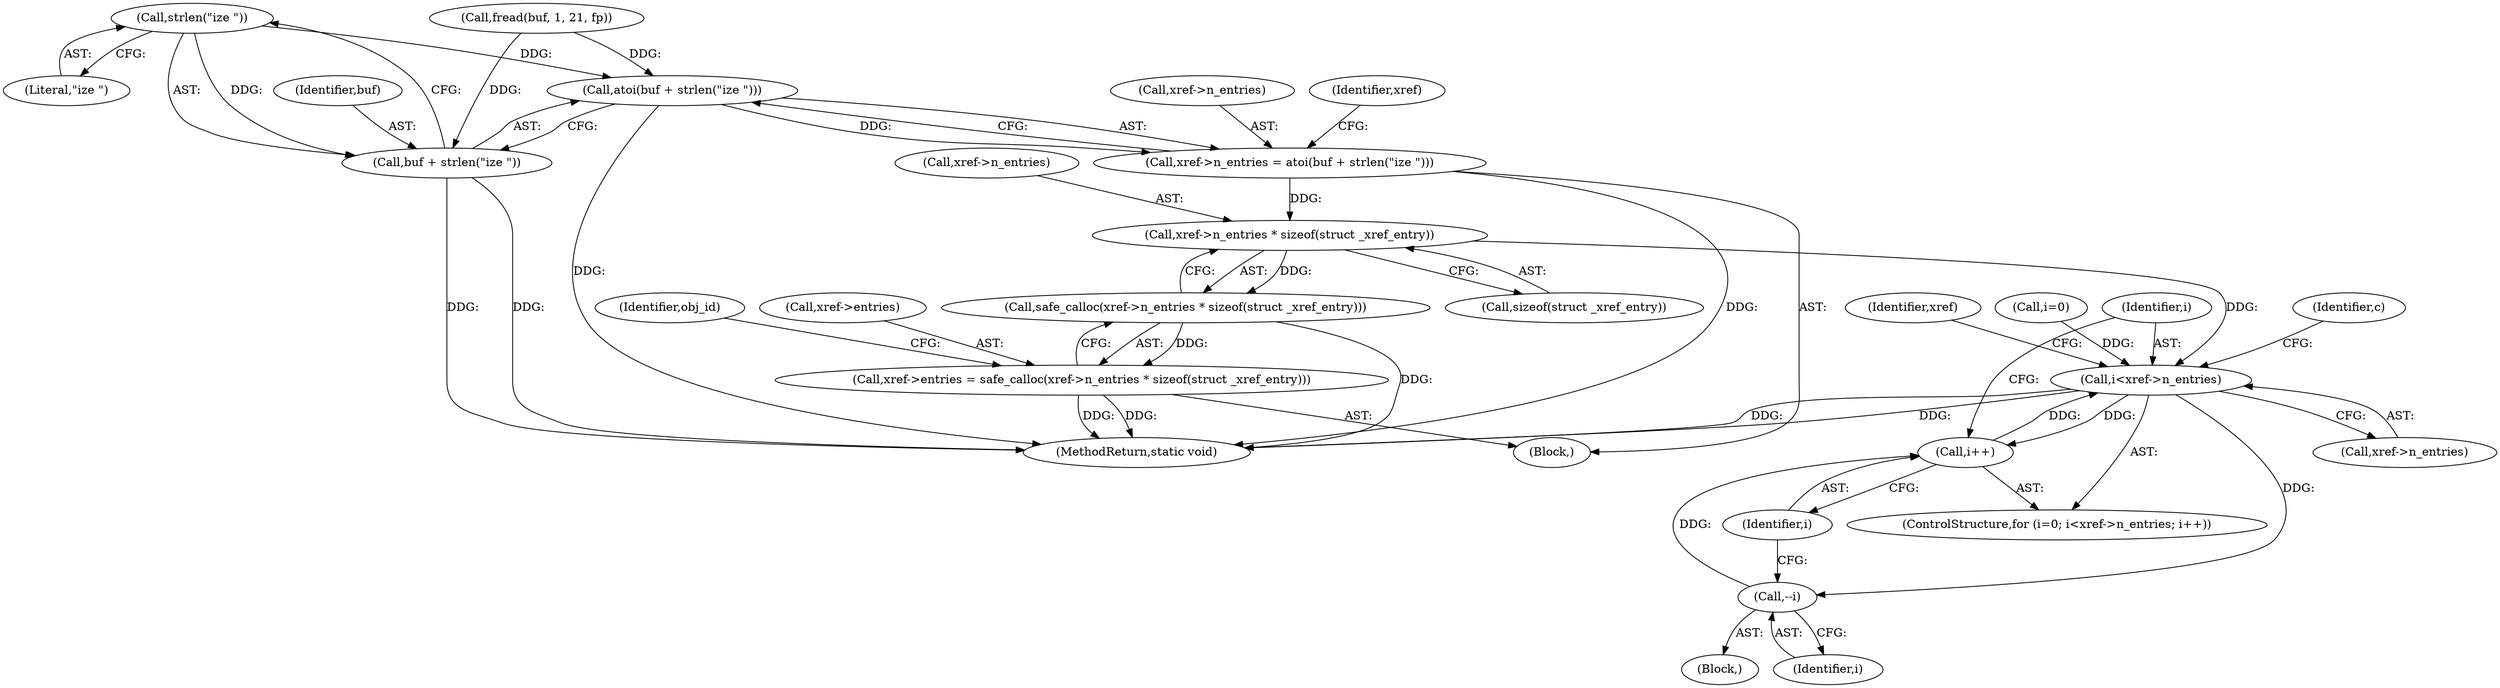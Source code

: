 digraph "0_pdfresurrect_0c4120fffa3dffe97b95c486a120eded82afe8a6_4@API" {
"1000175" [label="(Call,strlen(\"ize \"))"];
"1000172" [label="(Call,atoi(buf + strlen(\"ize \")))"];
"1000168" [label="(Call,xref->n_entries = atoi(buf + strlen(\"ize \")))"];
"1000182" [label="(Call,xref->n_entries * sizeof(struct _xref_entry))"];
"1000181" [label="(Call,safe_calloc(xref->n_entries * sizeof(struct _xref_entry)))"];
"1000177" [label="(Call,xref->entries = safe_calloc(xref->n_entries * sizeof(struct _xref_entry)))"];
"1000207" [label="(Call,i<xref->n_entries)"];
"1000212" [label="(Call,i++)"];
"1000345" [label="(Call,--i)"];
"1000173" [label="(Call,buf + strlen(\"ize \"))"];
"1000182" [label="(Call,xref->n_entries * sizeof(struct _xref_entry))"];
"1000175" [label="(Call,strlen(\"ize \"))"];
"1000349" [label="(Identifier,xref)"];
"1000345" [label="(Call,--i)"];
"1000186" [label="(Call,sizeof(struct _xref_entry))"];
"1000177" [label="(Call,xref->entries = safe_calloc(xref->n_entries * sizeof(struct _xref_entry)))"];
"1000212" [label="(Call,i++)"];
"1000109" [label="(Block,)"];
"1000204" [label="(Call,i=0)"];
"1000213" [label="(Identifier,i)"];
"1000189" [label="(Identifier,obj_id)"];
"1000340" [label="(Block,)"];
"1000161" [label="(Call,fread(buf, 1, 21, fp))"];
"1000216" [label="(Identifier,c)"];
"1000169" [label="(Call,xref->n_entries)"];
"1000203" [label="(ControlStructure,for (i=0; i<xref->n_entries; i++))"];
"1000346" [label="(Identifier,i)"];
"1000183" [label="(Call,xref->n_entries)"];
"1000178" [label="(Call,xref->entries)"];
"1000207" [label="(Call,i<xref->n_entries)"];
"1000168" [label="(Call,xref->n_entries = atoi(buf + strlen(\"ize \")))"];
"1000179" [label="(Identifier,xref)"];
"1000176" [label="(Literal,\"ize \")"];
"1000174" [label="(Identifier,buf)"];
"1000173" [label="(Call,buf + strlen(\"ize \"))"];
"1000209" [label="(Call,xref->n_entries)"];
"1000356" [label="(MethodReturn,static void)"];
"1000172" [label="(Call,atoi(buf + strlen(\"ize \")))"];
"1000208" [label="(Identifier,i)"];
"1000181" [label="(Call,safe_calloc(xref->n_entries * sizeof(struct _xref_entry)))"];
"1000175" -> "1000173"  [label="AST: "];
"1000175" -> "1000176"  [label="CFG: "];
"1000176" -> "1000175"  [label="AST: "];
"1000173" -> "1000175"  [label="CFG: "];
"1000175" -> "1000172"  [label="DDG: "];
"1000175" -> "1000173"  [label="DDG: "];
"1000172" -> "1000168"  [label="AST: "];
"1000172" -> "1000173"  [label="CFG: "];
"1000173" -> "1000172"  [label="AST: "];
"1000168" -> "1000172"  [label="CFG: "];
"1000172" -> "1000356"  [label="DDG: "];
"1000172" -> "1000168"  [label="DDG: "];
"1000161" -> "1000172"  [label="DDG: "];
"1000168" -> "1000109"  [label="AST: "];
"1000169" -> "1000168"  [label="AST: "];
"1000179" -> "1000168"  [label="CFG: "];
"1000168" -> "1000356"  [label="DDG: "];
"1000168" -> "1000182"  [label="DDG: "];
"1000182" -> "1000181"  [label="AST: "];
"1000182" -> "1000186"  [label="CFG: "];
"1000183" -> "1000182"  [label="AST: "];
"1000186" -> "1000182"  [label="AST: "];
"1000181" -> "1000182"  [label="CFG: "];
"1000182" -> "1000181"  [label="DDG: "];
"1000182" -> "1000207"  [label="DDG: "];
"1000181" -> "1000177"  [label="AST: "];
"1000177" -> "1000181"  [label="CFG: "];
"1000181" -> "1000356"  [label="DDG: "];
"1000181" -> "1000177"  [label="DDG: "];
"1000177" -> "1000109"  [label="AST: "];
"1000178" -> "1000177"  [label="AST: "];
"1000189" -> "1000177"  [label="CFG: "];
"1000177" -> "1000356"  [label="DDG: "];
"1000177" -> "1000356"  [label="DDG: "];
"1000207" -> "1000203"  [label="AST: "];
"1000207" -> "1000209"  [label="CFG: "];
"1000208" -> "1000207"  [label="AST: "];
"1000209" -> "1000207"  [label="AST: "];
"1000216" -> "1000207"  [label="CFG: "];
"1000349" -> "1000207"  [label="CFG: "];
"1000207" -> "1000356"  [label="DDG: "];
"1000207" -> "1000356"  [label="DDG: "];
"1000212" -> "1000207"  [label="DDG: "];
"1000204" -> "1000207"  [label="DDG: "];
"1000207" -> "1000212"  [label="DDG: "];
"1000207" -> "1000345"  [label="DDG: "];
"1000212" -> "1000203"  [label="AST: "];
"1000212" -> "1000213"  [label="CFG: "];
"1000213" -> "1000212"  [label="AST: "];
"1000208" -> "1000212"  [label="CFG: "];
"1000345" -> "1000212"  [label="DDG: "];
"1000345" -> "1000340"  [label="AST: "];
"1000345" -> "1000346"  [label="CFG: "];
"1000346" -> "1000345"  [label="AST: "];
"1000213" -> "1000345"  [label="CFG: "];
"1000174" -> "1000173"  [label="AST: "];
"1000173" -> "1000356"  [label="DDG: "];
"1000173" -> "1000356"  [label="DDG: "];
"1000161" -> "1000173"  [label="DDG: "];
}
